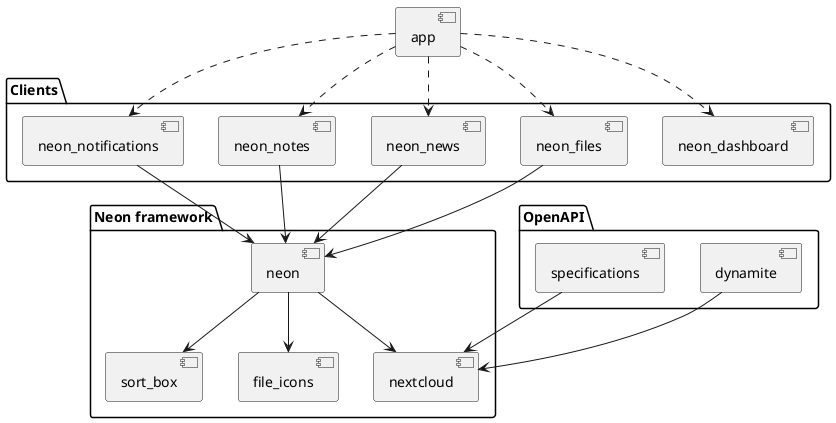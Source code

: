 @startuml architecture

package "Neon framework" {
    component neon
    component nextcloud
    component sort_box
    component file_icons
}

package "Clients" {
    component neon_dashboard
    component neon_files
    component neon_news
    component neon_notes
    component neon_notifications
}

package "OpenAPI" {
    component dynamite
    component specifications
}

component app

app ..> neon_dashboard
app ..> neon_files
app ..> neon_news
app ..> neon_notes
app ..> neon_notifications

neon_files --> neon
neon_news --> neon
neon_notes --> neon
neon_notifications --> neon


neon --> nextcloud
neon --> sort_box
neon --> file_icons

dynamite --> nextcloud
specifications --> nextcloud

@enduml
